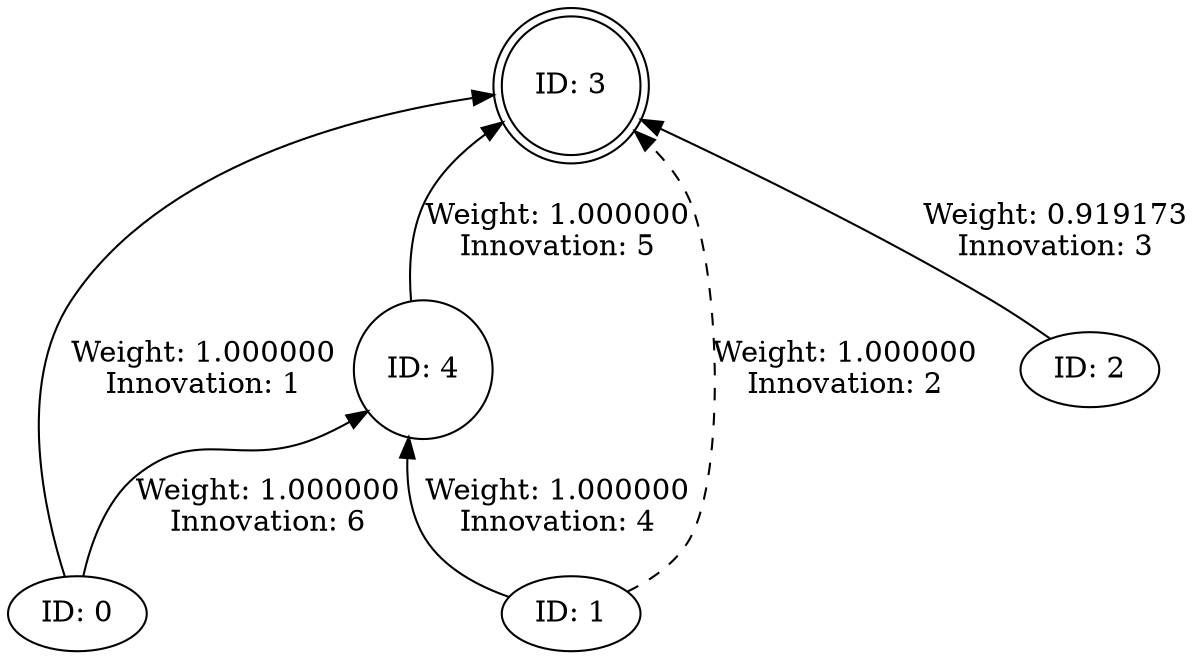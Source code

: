 digraph Genome {
	rankdir=BT;
	0 [label="ID: 0", shape=ellipse];
	1 [label="ID: 1", shape=ellipse];
	2 [label="ID: 2", shape=ellipse];
	3 [label="ID: 3", shape=doublecircle];
	4 [label="ID: 4", shape=circle];
	0 -> 3 [label="Weight: 1.000000
Innovation: 1", style=solid];
	1 -> 3 [label="Weight: 1.000000
Innovation: 2", style=dashed];
	2 -> 3 [label="Weight: 0.919173
Innovation: 3", style=solid];
	1 -> 4 [label="Weight: 1.000000
Innovation: 4", style=solid];
	4 -> 3 [label="Weight: 1.000000
Innovation: 5", style=solid];
	0 -> 4 [label="Weight: 1.000000
Innovation: 6", style=solid];
}